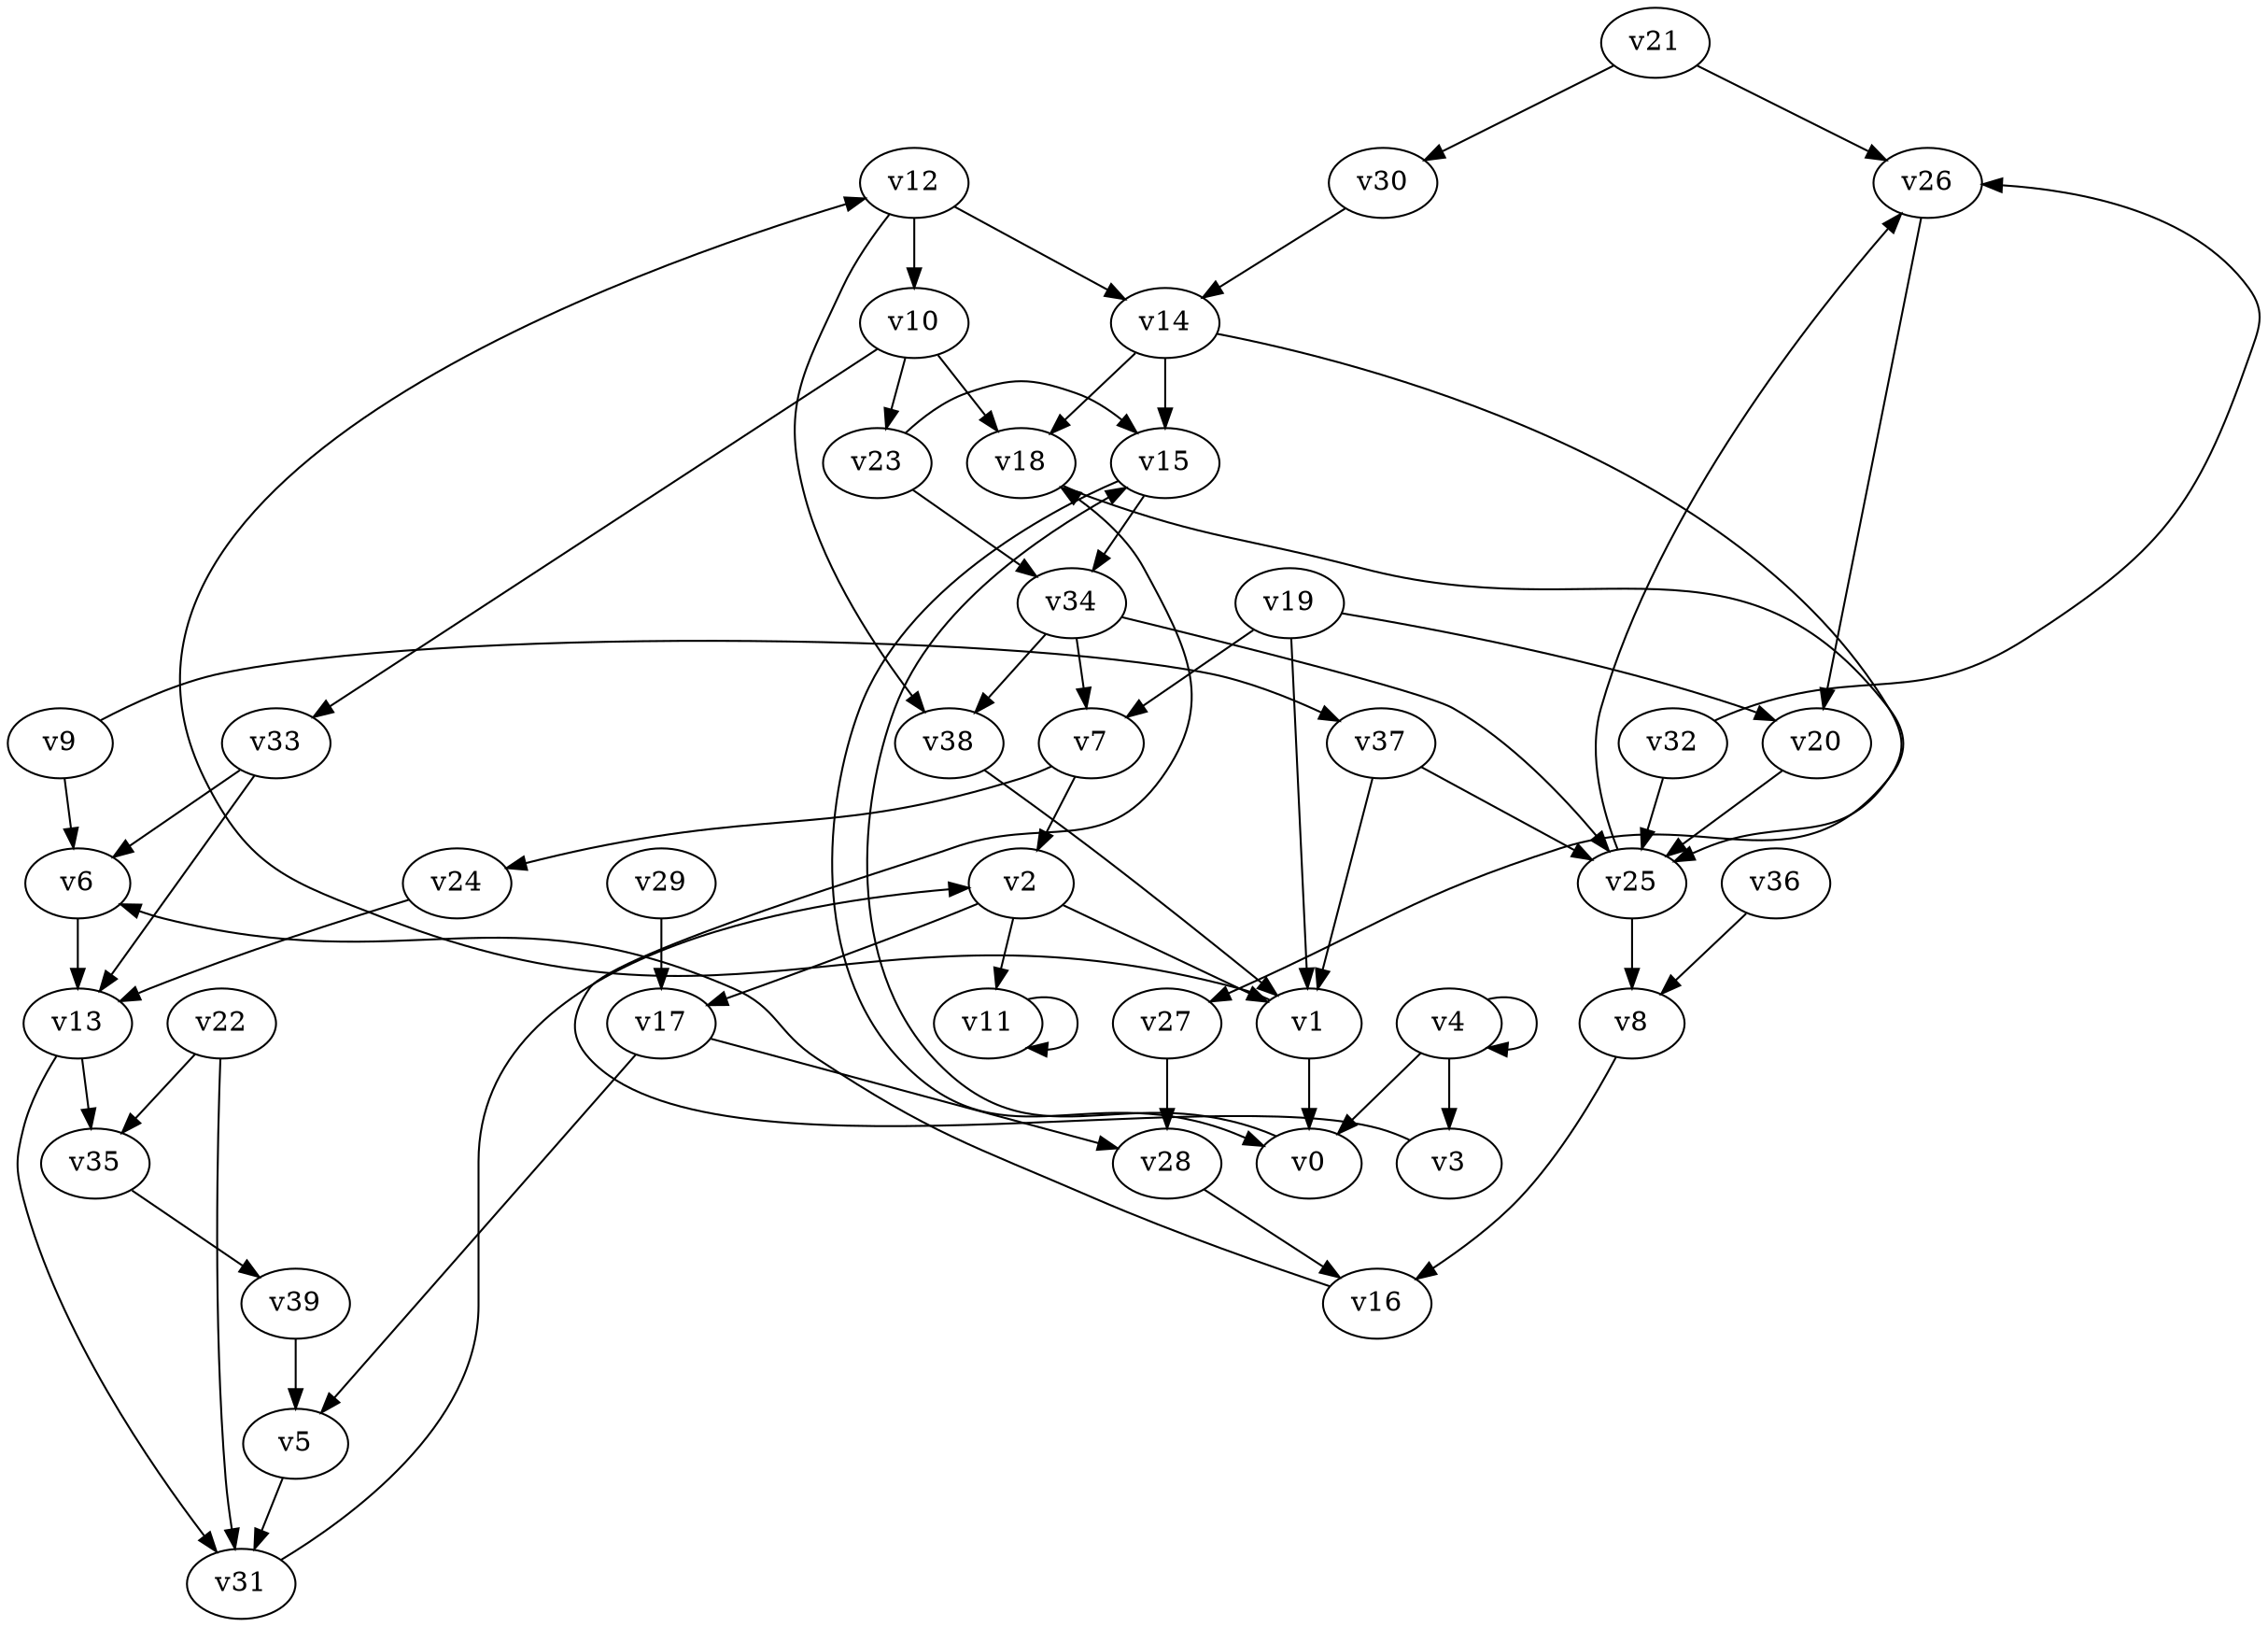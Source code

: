 // Benchmark game 53 - 40 vertices
// time_bound: 6
// targets: v34
digraph G {
    v0 [name="v0", player=0];
    v1 [name="v1", player=0];
    v2 [name="v2", player=1];
    v3 [name="v3", player=0];
    v4 [name="v4", player=1];
    v5 [name="v5", player=0];
    v6 [name="v6", player=1];
    v7 [name="v7", player=1];
    v8 [name="v8", player=1];
    v9 [name="v9", player=0];
    v10 [name="v10", player=1];
    v11 [name="v11", player=1];
    v12 [name="v12", player=0];
    v13 [name="v13", player=0];
    v14 [name="v14", player=1];
    v15 [name="v15", player=1];
    v16 [name="v16", player=1];
    v17 [name="v17", player=1];
    v18 [name="v18", player=0];
    v19 [name="v19", player=0];
    v20 [name="v20", player=1];
    v21 [name="v21", player=0];
    v22 [name="v22", player=1];
    v23 [name="v23", player=0];
    v24 [name="v24", player=0];
    v25 [name="v25", player=0];
    v26 [name="v26", player=1];
    v27 [name="v27", player=0];
    v28 [name="v28", player=1];
    v29 [name="v29", player=1];
    v30 [name="v30", player=1];
    v31 [name="v31", player=0];
    v32 [name="v32", player=1];
    v33 [name="v33", player=0];
    v34 [name="v34", player=1, target=1];
    v35 [name="v35", player=0];
    v36 [name="v36", player=1];
    v37 [name="v37", player=0];
    v38 [name="v38", player=0];
    v39 [name="v39", player=0];

    v0 -> v15 [constraint="t < 8"];
    v1 -> v12 [constraint="t >= 4"];
    v2 -> v11;
    v3 -> v18 [constraint="t mod 2 == 0"];
    v4 -> v0;
    v5 -> v31;
    v6 -> v13;
    v7 -> v2;
    v8 -> v16;
    v9 -> v37 [constraint="t < 12"];
    v10 -> v33;
    v11 -> v11;
    v12 -> v14;
    v13 -> v31;
    v14 -> v25;
    v15 -> v34;
    v16 -> v6 [constraint="t < 11"];
    v17 -> v28;
    v18 -> v27 [constraint="t < 10"];
    v19 -> v7;
    v20 -> v25;
    v21 -> v30;
    v22 -> v31;
    v23 -> v15 [constraint="t < 13"];
    v24 -> v13;
    v25 -> v26 [constraint="t < 9"];
    v26 -> v20;
    v27 -> v28;
    v28 -> v16;
    v29 -> v17;
    v30 -> v14;
    v31 -> v2;
    v32 -> v26 [constraint="t >= 5"];
    v33 -> v13;
    v34 -> v7;
    v35 -> v39;
    v36 -> v8;
    v37 -> v1;
    v38 -> v1;
    v39 -> v5;
    v22 -> v35;
    v4 -> v3;
    v23 -> v34;
    v12 -> v10;
    v34 -> v25;
    v14 -> v18;
    v10 -> v23;
    v21 -> v26;
    v13 -> v35;
    v15 -> v0;
    v2 -> v1;
    v33 -> v6;
    v32 -> v25;
    v10 -> v18;
    v19 -> v1;
    v14 -> v15;
    v2 -> v17;
    v7 -> v24;
    v25 -> v8;
    v17 -> v5;
    v4 -> v4;
    v1 -> v0;
    v34 -> v38;
    v9 -> v6;
    v37 -> v25;
    v12 -> v38;
    v19 -> v20;
}
